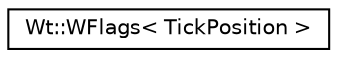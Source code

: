 digraph "Graphical Class Hierarchy"
{
 // LATEX_PDF_SIZE
  edge [fontname="Helvetica",fontsize="10",labelfontname="Helvetica",labelfontsize="10"];
  node [fontname="Helvetica",fontsize="10",shape=record];
  rankdir="LR";
  Node0 [label="Wt::WFlags\< TickPosition \>",height=0.2,width=0.4,color="black", fillcolor="white", style="filled",URL="$classWt_1_1WFlags.html",tooltip=" "];
}
